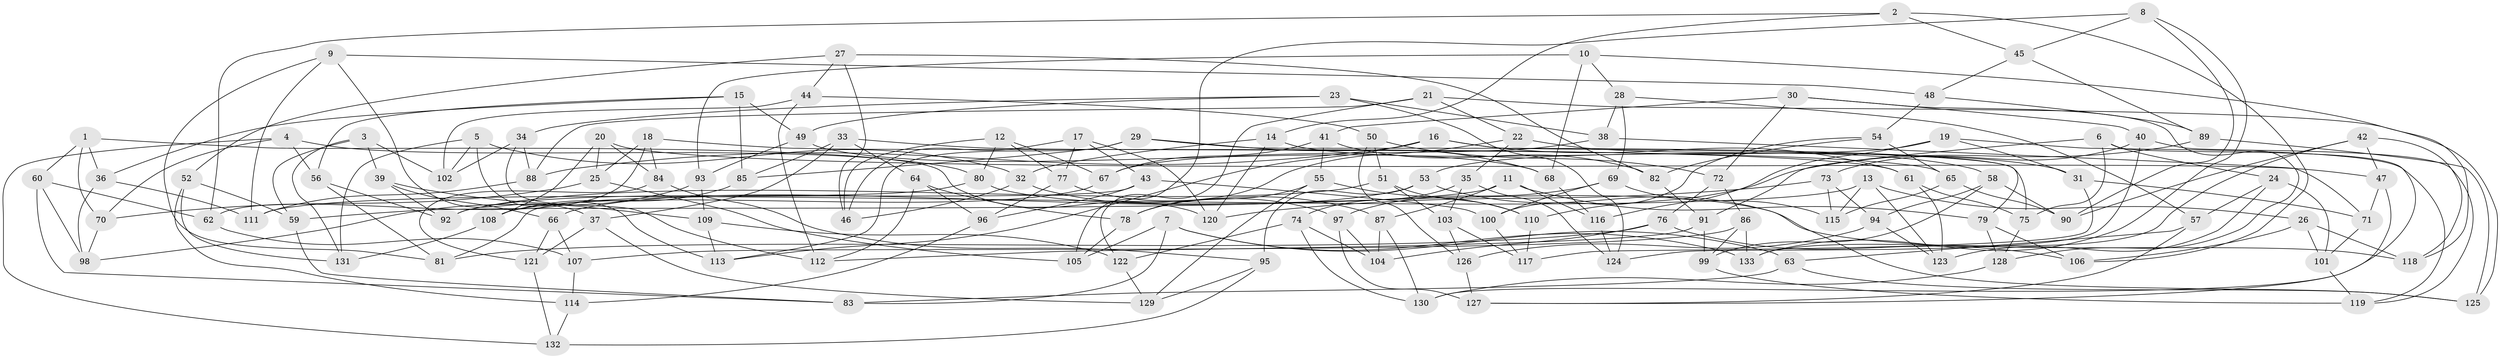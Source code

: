 // Generated by graph-tools (version 1.1) at 2025/16/03/09/25 04:16:26]
// undirected, 133 vertices, 266 edges
graph export_dot {
graph [start="1"]
  node [color=gray90,style=filled];
  1;
  2;
  3;
  4;
  5;
  6;
  7;
  8;
  9;
  10;
  11;
  12;
  13;
  14;
  15;
  16;
  17;
  18;
  19;
  20;
  21;
  22;
  23;
  24;
  25;
  26;
  27;
  28;
  29;
  30;
  31;
  32;
  33;
  34;
  35;
  36;
  37;
  38;
  39;
  40;
  41;
  42;
  43;
  44;
  45;
  46;
  47;
  48;
  49;
  50;
  51;
  52;
  53;
  54;
  55;
  56;
  57;
  58;
  59;
  60;
  61;
  62;
  63;
  64;
  65;
  66;
  67;
  68;
  69;
  70;
  71;
  72;
  73;
  74;
  75;
  76;
  77;
  78;
  79;
  80;
  81;
  82;
  83;
  84;
  85;
  86;
  87;
  88;
  89;
  90;
  91;
  92;
  93;
  94;
  95;
  96;
  97;
  98;
  99;
  100;
  101;
  102;
  103;
  104;
  105;
  106;
  107;
  108;
  109;
  110;
  111;
  112;
  113;
  114;
  115;
  116;
  117;
  118;
  119;
  120;
  121;
  122;
  123;
  124;
  125;
  126;
  127;
  128;
  129;
  130;
  131;
  132;
  133;
  1 -- 70;
  1 -- 120;
  1 -- 60;
  1 -- 36;
  2 -- 106;
  2 -- 62;
  2 -- 45;
  2 -- 14;
  3 -- 59;
  3 -- 102;
  3 -- 39;
  3 -- 131;
  4 -- 56;
  4 -- 70;
  4 -- 80;
  4 -- 132;
  5 -- 113;
  5 -- 102;
  5 -- 131;
  5 -- 32;
  6 -- 75;
  6 -- 130;
  6 -- 91;
  6 -- 24;
  7 -- 63;
  7 -- 133;
  7 -- 105;
  7 -- 83;
  8 -- 90;
  8 -- 45;
  8 -- 105;
  8 -- 133;
  9 -- 111;
  9 -- 81;
  9 -- 48;
  9 -- 37;
  10 -- 93;
  10 -- 68;
  10 -- 118;
  10 -- 28;
  11 -- 116;
  11 -- 87;
  11 -- 79;
  11 -- 59;
  12 -- 77;
  12 -- 80;
  12 -- 67;
  12 -- 46;
  13 -- 115;
  13 -- 26;
  13 -- 111;
  13 -- 123;
  14 -- 120;
  14 -- 58;
  14 -- 32;
  15 -- 56;
  15 -- 36;
  15 -- 49;
  15 -- 85;
  16 -- 113;
  16 -- 79;
  16 -- 88;
  16 -- 61;
  17 -- 43;
  17 -- 77;
  17 -- 120;
  17 -- 46;
  18 -- 25;
  18 -- 61;
  18 -- 62;
  18 -- 84;
  19 -- 53;
  19 -- 119;
  19 -- 31;
  19 -- 116;
  20 -- 108;
  20 -- 47;
  20 -- 84;
  20 -- 25;
  21 -- 122;
  21 -- 125;
  21 -- 88;
  21 -- 22;
  22 -- 78;
  22 -- 31;
  22 -- 35;
  23 -- 124;
  23 -- 34;
  23 -- 38;
  23 -- 49;
  24 -- 123;
  24 -- 101;
  24 -- 57;
  25 -- 70;
  25 -- 105;
  26 -- 106;
  26 -- 118;
  26 -- 101;
  27 -- 52;
  27 -- 46;
  27 -- 82;
  27 -- 44;
  28 -- 69;
  28 -- 38;
  28 -- 57;
  29 -- 85;
  29 -- 113;
  29 -- 68;
  29 -- 75;
  30 -- 128;
  30 -- 40;
  30 -- 41;
  30 -- 72;
  31 -- 117;
  31 -- 71;
  32 -- 46;
  32 -- 87;
  33 -- 85;
  33 -- 64;
  33 -- 65;
  33 -- 37;
  34 -- 112;
  34 -- 102;
  34 -- 88;
  35 -- 74;
  35 -- 103;
  35 -- 124;
  36 -- 111;
  36 -- 98;
  37 -- 129;
  37 -- 121;
  38 -- 67;
  38 -- 71;
  39 -- 66;
  39 -- 109;
  39 -- 92;
  40 -- 119;
  40 -- 124;
  40 -- 73;
  41 -- 67;
  41 -- 55;
  41 -- 82;
  42 -- 90;
  42 -- 133;
  42 -- 47;
  42 -- 118;
  43 -- 96;
  43 -- 100;
  43 -- 81;
  44 -- 112;
  44 -- 50;
  44 -- 102;
  45 -- 48;
  45 -- 89;
  47 -- 71;
  47 -- 127;
  48 -- 89;
  48 -- 54;
  49 -- 93;
  49 -- 68;
  50 -- 51;
  50 -- 72;
  50 -- 126;
  51 -- 103;
  51 -- 110;
  51 -- 92;
  52 -- 131;
  52 -- 114;
  52 -- 59;
  53 -- 95;
  53 -- 66;
  53 -- 125;
  54 -- 82;
  54 -- 65;
  54 -- 100;
  55 -- 78;
  55 -- 110;
  55 -- 129;
  56 -- 92;
  56 -- 81;
  57 -- 127;
  57 -- 63;
  58 -- 94;
  58 -- 99;
  58 -- 90;
  59 -- 83;
  60 -- 98;
  60 -- 83;
  60 -- 62;
  61 -- 75;
  61 -- 123;
  62 -- 107;
  63 -- 83;
  63 -- 125;
  64 -- 78;
  64 -- 112;
  64 -- 96;
  65 -- 90;
  65 -- 115;
  66 -- 107;
  66 -- 121;
  67 -- 108;
  68 -- 116;
  69 -- 100;
  69 -- 97;
  69 -- 115;
  70 -- 98;
  71 -- 101;
  72 -- 86;
  72 -- 76;
  73 -- 120;
  73 -- 94;
  73 -- 115;
  74 -- 104;
  74 -- 130;
  74 -- 122;
  75 -- 128;
  76 -- 104;
  76 -- 106;
  76 -- 81;
  77 -- 96;
  77 -- 97;
  78 -- 105;
  79 -- 128;
  79 -- 106;
  80 -- 118;
  80 -- 92;
  82 -- 91;
  84 -- 121;
  84 -- 95;
  85 -- 108;
  86 -- 107;
  86 -- 99;
  86 -- 133;
  87 -- 130;
  87 -- 104;
  88 -- 111;
  89 -- 125;
  89 -- 110;
  91 -- 99;
  91 -- 112;
  93 -- 109;
  93 -- 98;
  94 -- 123;
  94 -- 126;
  95 -- 132;
  95 -- 129;
  96 -- 114;
  97 -- 104;
  97 -- 127;
  99 -- 119;
  100 -- 117;
  101 -- 119;
  103 -- 126;
  103 -- 117;
  107 -- 114;
  108 -- 131;
  109 -- 122;
  109 -- 113;
  110 -- 117;
  114 -- 132;
  116 -- 124;
  121 -- 132;
  122 -- 129;
  126 -- 127;
  128 -- 130;
}
